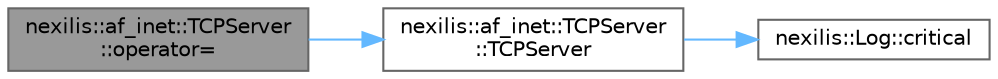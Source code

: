 digraph "nexilis::af_inet::TCPServer::operator="
{
 // LATEX_PDF_SIZE
  bgcolor="transparent";
  edge [fontname=Helvetica,fontsize=10,labelfontname=Helvetica,labelfontsize=10];
  node [fontname=Helvetica,fontsize=10,shape=box,height=0.2,width=0.4];
  rankdir="LR";
  Node1 [id="Node000001",label="nexilis::af_inet::TCPServer\l::operator=",height=0.2,width=0.4,color="gray40", fillcolor="grey60", style="filled", fontcolor="black",tooltip="Deleted copy assignment operator."];
  Node1 -> Node2 [id="edge1_Node000001_Node000002",color="steelblue1",style="solid",tooltip=" "];
  Node2 [id="Node000002",label="nexilis::af_inet::TCPServer\l::TCPServer",height=0.2,width=0.4,color="grey40", fillcolor="white", style="filled",URL="$d9/dfe/classnexilis_1_1af__inet_1_1TCPServer.html#a056c40c492c931fe03a973f7b00e257f",tooltip="Constructor."];
  Node2 -> Node3 [id="edge2_Node000002_Node000003",color="steelblue1",style="solid",tooltip=" "];
  Node3 [id="Node000003",label="nexilis::Log::critical",height=0.2,width=0.4,color="grey40", fillcolor="white", style="filled",URL="$dc/dbc/classnexilis_1_1Log.html#a5223d303f4e8522bfc3378e8d8e00ff2",tooltip=" "];
}
